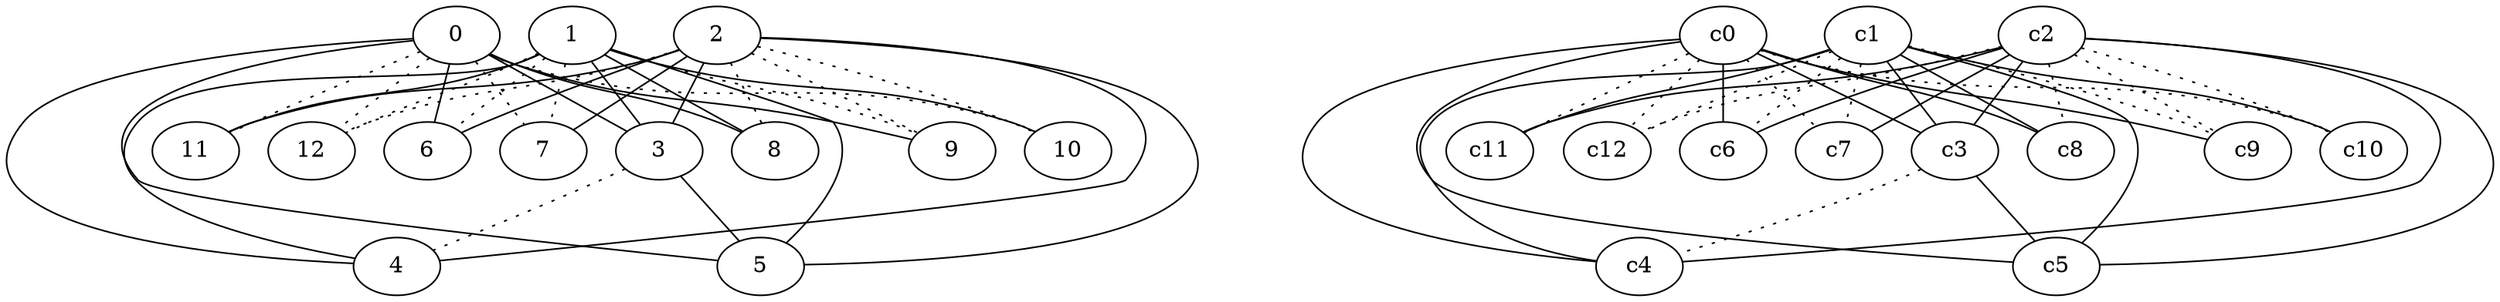 graph {
a0[label=0];
a1[label=1];
a2[label=2];
a3[label=3];
a4[label=4];
a5[label=5];
a6[label=6];
a7[label=7];
a8[label=8];
a9[label=9];
a10[label=10];
a11[label=11];
a12[label=12];
a0 -- a3;
a0 -- a4;
a0 -- a5;
a0 -- a6;
a0 -- a7 [style=dotted];
a0 -- a8;
a0 -- a9;
a0 -- a10 [style=dotted];
a0 -- a11 [style=dotted];
a0 -- a12 [style=dotted];
a1 -- a3;
a1 -- a4;
a1 -- a5;
a1 -- a6 [style=dotted];
a1 -- a7 [style=dotted];
a1 -- a8;
a1 -- a9 [style=dotted];
a1 -- a10;
a1 -- a11;
a1 -- a12 [style=dotted];
a2 -- a3;
a2 -- a4;
a2 -- a5;
a2 -- a6;
a2 -- a7;
a2 -- a8 [style=dotted];
a2 -- a9 [style=dotted];
a2 -- a10 [style=dotted];
a2 -- a11;
a2 -- a12 [style=dotted];
a3 -- a4 [style=dotted];
a3 -- a5;
c0 -- c3;
c0 -- c4;
c0 -- c5;
c0 -- c6;
c0 -- c7 [style=dotted];
c0 -- c8;
c0 -- c9;
c0 -- c10 [style=dotted];
c0 -- c11 [style=dotted];
c0 -- c12 [style=dotted];
c1 -- c3;
c1 -- c4;
c1 -- c5;
c1 -- c6 [style=dotted];
c1 -- c7 [style=dotted];
c1 -- c8;
c1 -- c9 [style=dotted];
c1 -- c10;
c1 -- c11;
c1 -- c12 [style=dotted];
c2 -- c3;
c2 -- c4;
c2 -- c5;
c2 -- c6;
c2 -- c7;
c2 -- c8 [style=dotted];
c2 -- c9 [style=dotted];
c2 -- c10 [style=dotted];
c2 -- c11;
c2 -- c12 [style=dotted];
c3 -- c4 [style=dotted];
c3 -- c5;
}
